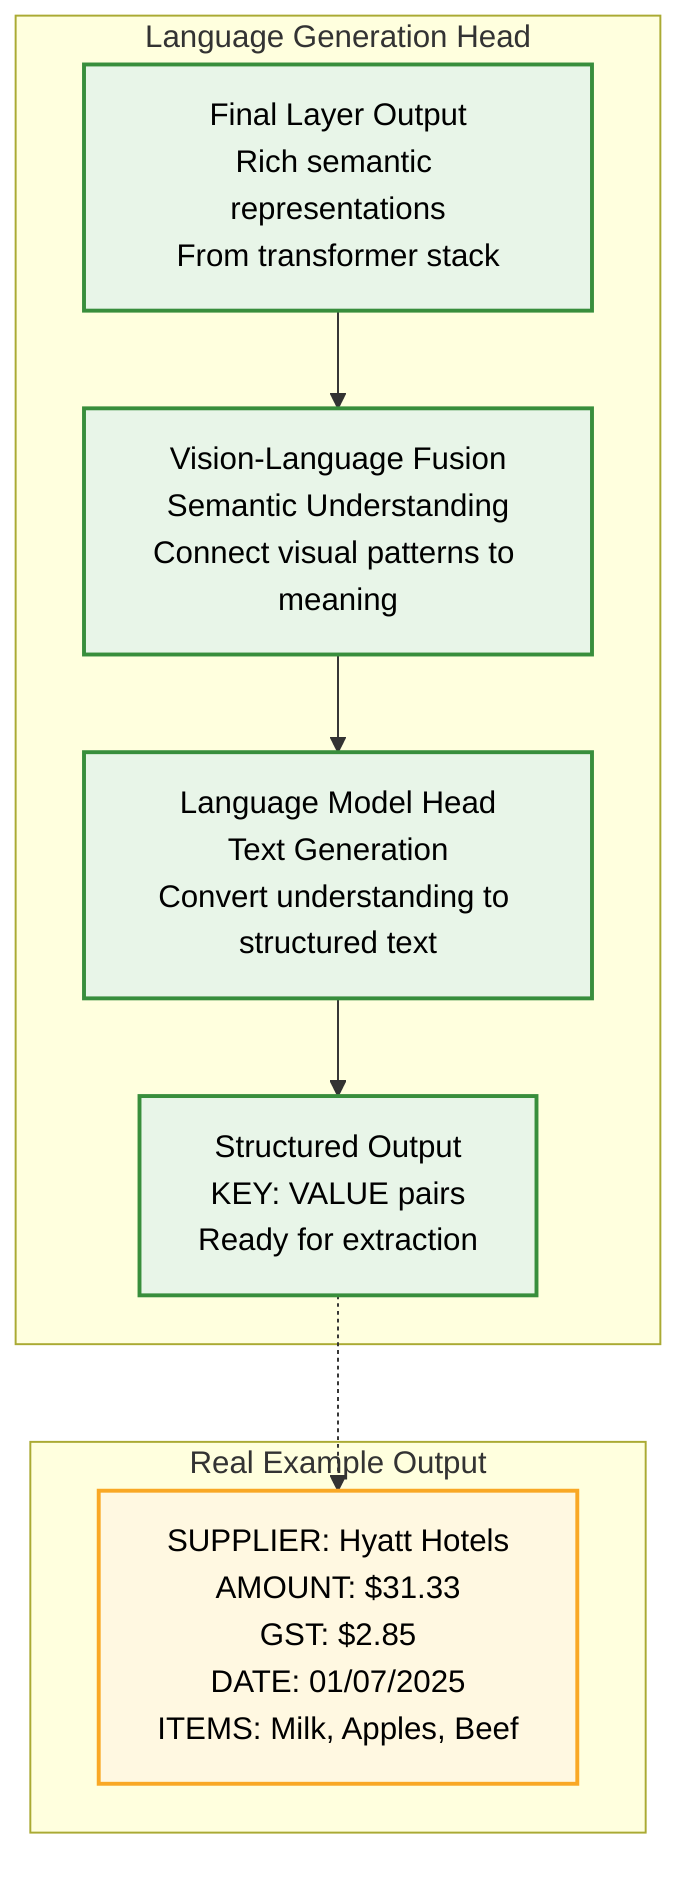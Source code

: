 graph TB
    subgraph language ["Language Generation Head"]
        A[Final Layer Output<br/>Rich semantic representations<br/>From transformer stack] --> B[Vision-Language Fusion<br/>Semantic Understanding<br/>Connect visual patterns to meaning]
        B --> C[Language Model Head<br/>Text Generation<br/>Convert understanding to structured text]
        C --> D[Structured Output<br/>KEY: VALUE pairs<br/>Ready for extraction]
    end
    
    subgraph example ["Real Example Output"]
        E[SUPPLIER: Hyatt Hotels<br/>AMOUNT: $31.33<br/>GST: $2.85<br/>DATE: 01/07/2025<br/>ITEMS: Milk, Apples, Beef]
    end
    
    D -.-> E
    
    %% Styling
    classDef languageNode fill:#e8f5e8,stroke:#388e3c,stroke-width:2px,color:#000
    classDef exampleNode fill:#fff8e1,stroke:#f9a825,stroke-width:2px,color:#000
    
    class A,B,C,D languageNode
    class E exampleNode